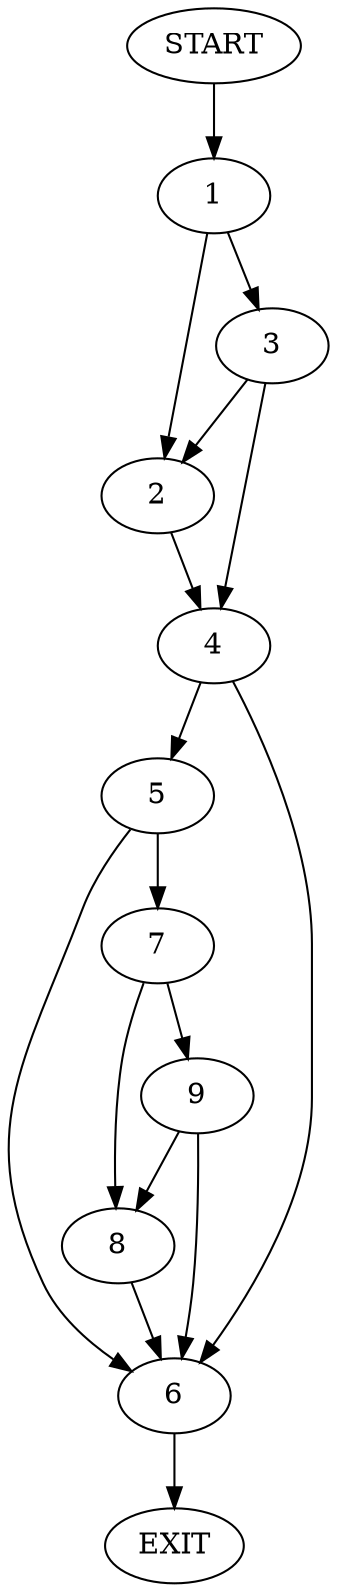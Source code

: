 digraph {
0 [label="START"]
10 [label="EXIT"]
0 -> 1
1 -> 2
1 -> 3
3 -> 2
3 -> 4
2 -> 4
4 -> 5
4 -> 6
6 -> 10
5 -> 6
5 -> 7
7 -> 8
7 -> 9
9 -> 8
9 -> 6
8 -> 6
}
